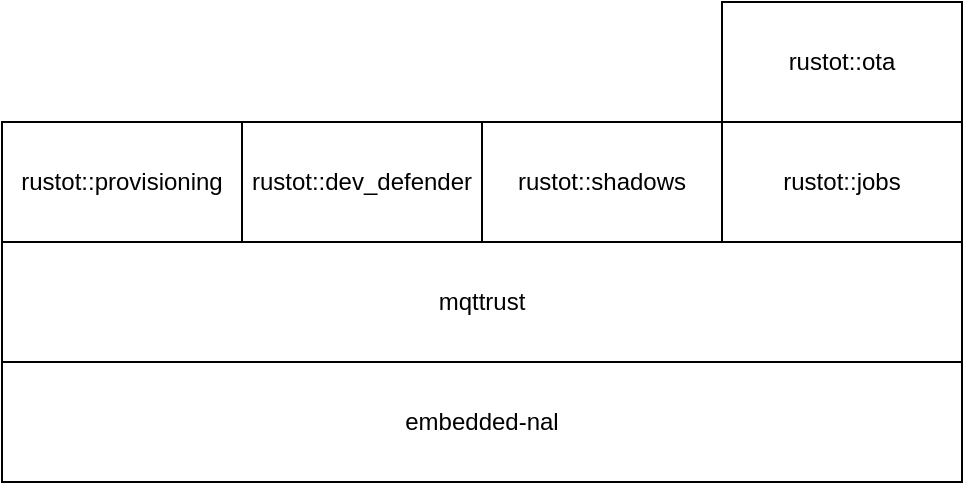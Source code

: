 <mxfile>
    <diagram id="OCeliohVpZ0w719LyYzf" name="Page-1">
        <mxGraphModel dx="492" dy="467" grid="1" gridSize="10" guides="1" tooltips="1" connect="1" arrows="1" fold="1" page="1" pageScale="1" pageWidth="1169" pageHeight="827" math="0" shadow="0">
            <root>
                <mxCell id="0"/>
                <mxCell id="1" parent="0"/>
                <mxCell id="2" value="embedded-nal" style="rounded=0;whiteSpace=wrap;html=1;" parent="1" vertex="1">
                    <mxGeometry x="210" y="450" width="480" height="60" as="geometry"/>
                </mxCell>
                <mxCell id="3" value="mqttrust" style="rounded=0;whiteSpace=wrap;html=1;" parent="1" vertex="1">
                    <mxGeometry x="210" y="390" width="480" height="60" as="geometry"/>
                </mxCell>
                <mxCell id="5" value="rustot::jobs" style="rounded=0;whiteSpace=wrap;html=1;" parent="1" vertex="1">
                    <mxGeometry x="570" y="330" width="120" height="60" as="geometry"/>
                </mxCell>
                <mxCell id="6" value="rustot::ota" style="rounded=0;whiteSpace=wrap;html=1;" parent="1" vertex="1">
                    <mxGeometry x="570" y="270" width="120" height="60" as="geometry"/>
                </mxCell>
                <mxCell id="7" value="rustot::shadows" style="rounded=0;whiteSpace=wrap;html=1;" parent="1" vertex="1">
                    <mxGeometry x="450" y="330" width="120" height="60" as="geometry"/>
                </mxCell>
                <mxCell id="8" value="rustot::dev_defender" style="rounded=0;whiteSpace=wrap;html=1;" parent="1" vertex="1">
                    <mxGeometry x="330" y="330" width="120" height="60" as="geometry"/>
                </mxCell>
                <mxCell id="9" value="rustot::provisioning" style="rounded=0;whiteSpace=wrap;html=1;" vertex="1" parent="1">
                    <mxGeometry x="210" y="330" width="120" height="60" as="geometry"/>
                </mxCell>
            </root>
        </mxGraphModel>
    </diagram>
</mxfile>